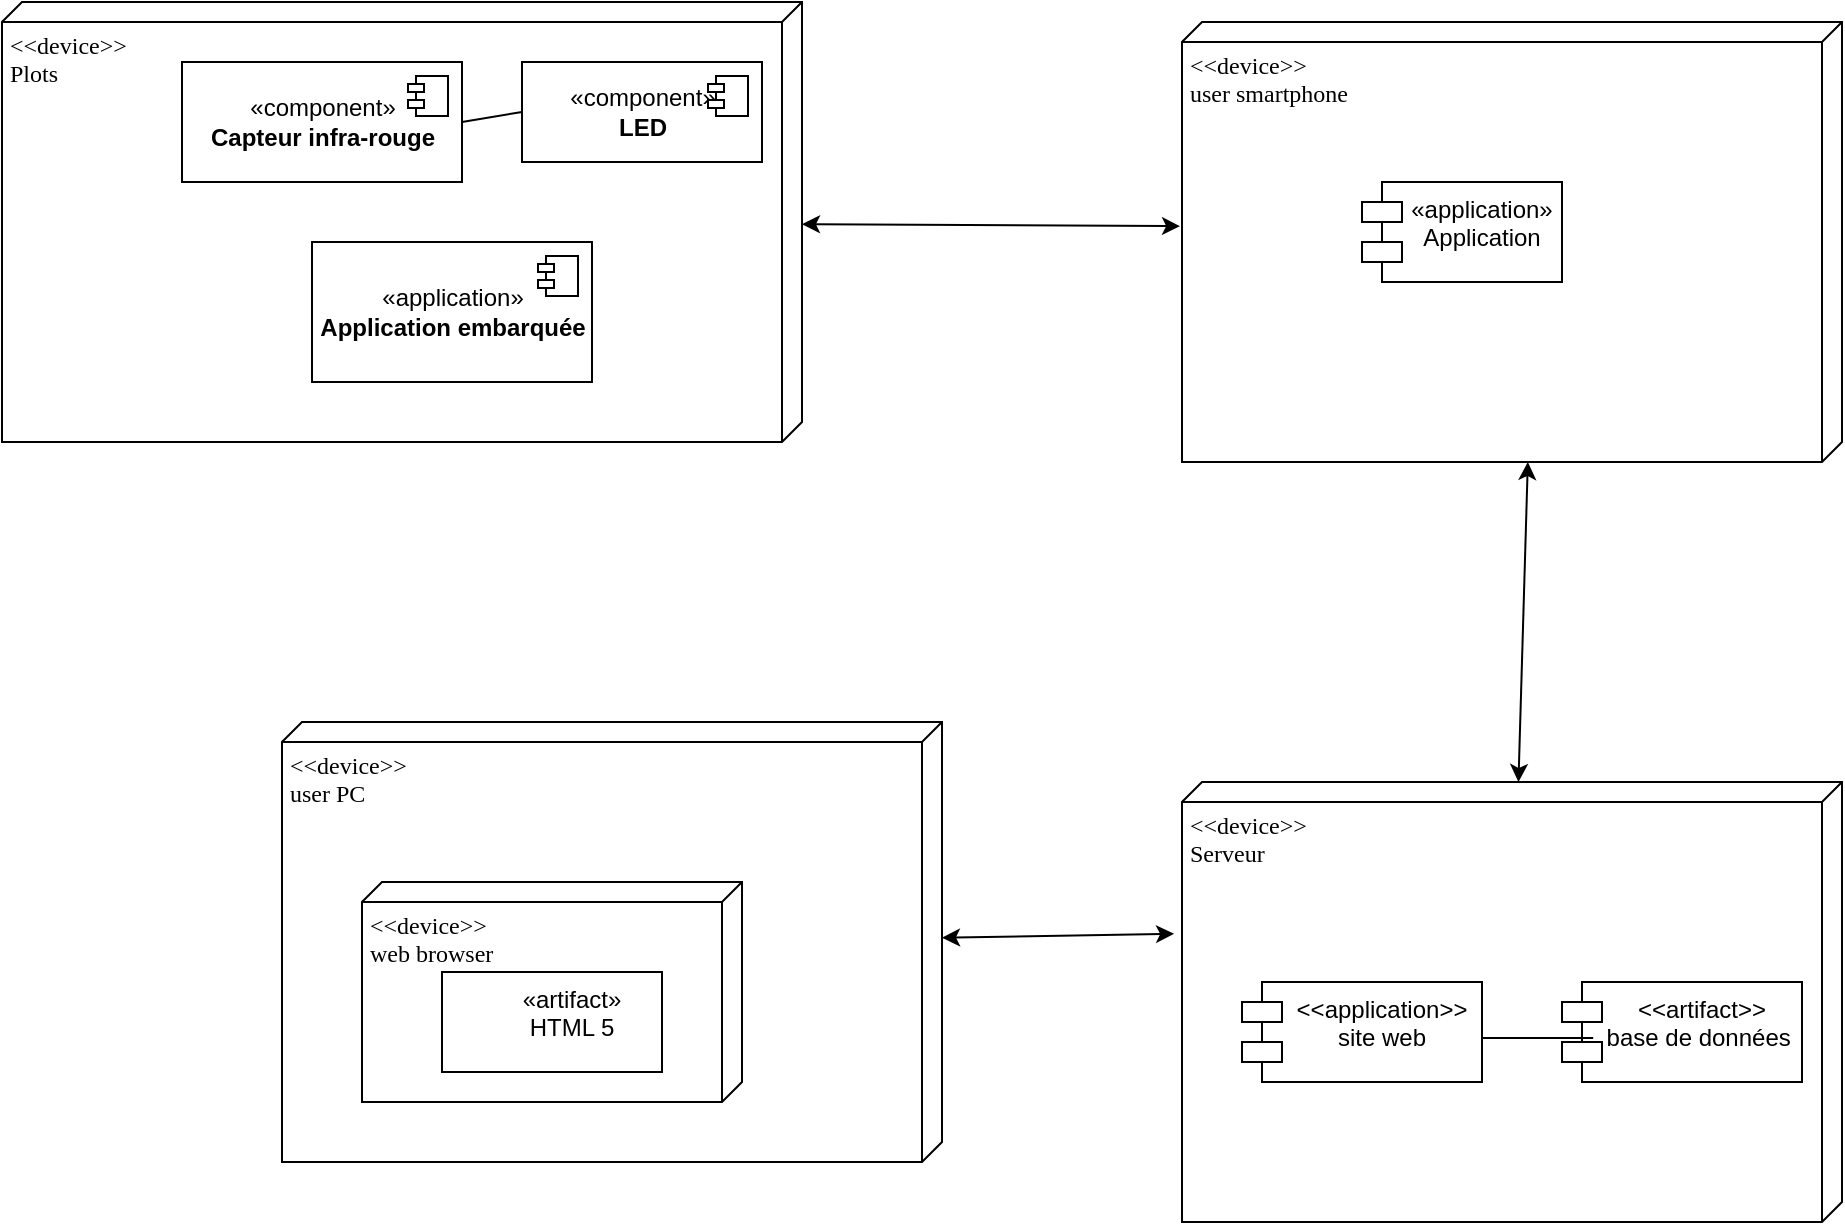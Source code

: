 <mxfile version="13.6.2" type="device"><diagram name="Page-1" id="5f0bae14-7c28-e335-631c-24af17079c00"><mxGraphModel dx="1422" dy="942" grid="1" gridSize="10" guides="1" tooltips="1" connect="1" arrows="1" fold="1" page="1" pageScale="1" pageWidth="1100" pageHeight="850" background="#ffffff" math="0" shadow="0"><root><mxCell id="0"/><mxCell id="1" parent="0"/><mxCell id="39150e848f15840c-1" value="&amp;lt;&amp;lt;device&amp;gt;&amp;gt;&lt;br&gt;Plots&lt;br&gt;" style="verticalAlign=top;align=left;spacingTop=8;spacingLeft=2;spacingRight=12;shape=cube;size=10;direction=south;fontStyle=0;html=1;rounded=0;shadow=0;comic=0;labelBackgroundColor=none;strokeWidth=1;fontFamily=Verdana;fontSize=12" parent="1" vertex="1"><mxGeometry x="100" y="480" width="400" height="220" as="geometry"/></mxCell><mxCell id="UGX0jfhkmYfojn7lUvL3-1" value="«application»&lt;br&gt;&lt;b&gt;Application embarquée&lt;br&gt;&lt;/b&gt;" style="html=1;dropTarget=0;" parent="1" vertex="1"><mxGeometry x="255" y="600" width="140" height="70" as="geometry"/></mxCell><mxCell id="UGX0jfhkmYfojn7lUvL3-2" value="" style="shape=component;jettyWidth=8;jettyHeight=4;" parent="UGX0jfhkmYfojn7lUvL3-1" vertex="1"><mxGeometry x="1" width="20" height="20" relative="1" as="geometry"><mxPoint x="-27" y="7" as="offset"/></mxGeometry></mxCell><mxCell id="UGX0jfhkmYfojn7lUvL3-3" value="«component»&lt;br&gt;&lt;b&gt;LED&lt;/b&gt;" style="html=1;dropTarget=0;" parent="1" vertex="1"><mxGeometry x="360" y="510" width="120" height="50" as="geometry"/></mxCell><mxCell id="UGX0jfhkmYfojn7lUvL3-4" value="" style="shape=component;jettyWidth=8;jettyHeight=4;" parent="UGX0jfhkmYfojn7lUvL3-3" vertex="1"><mxGeometry x="1" width="20" height="20" relative="1" as="geometry"><mxPoint x="-27" y="7" as="offset"/></mxGeometry></mxCell><mxCell id="UGX0jfhkmYfojn7lUvL3-5" value="&amp;lt;&amp;lt;device&amp;gt;&amp;gt;&lt;br&gt;user smartphone" style="verticalAlign=top;align=left;spacingTop=8;spacingLeft=2;spacingRight=12;shape=cube;size=10;direction=south;fontStyle=0;html=1;rounded=0;shadow=0;comic=0;labelBackgroundColor=none;strokeWidth=1;fontFamily=Verdana;fontSize=12" parent="1" vertex="1"><mxGeometry x="690" y="490" width="330" height="220" as="geometry"/></mxCell><mxCell id="UGX0jfhkmYfojn7lUvL3-19" value="" style="group" parent="1" vertex="1" connectable="0"><mxGeometry x="690" y="870" width="330" height="220" as="geometry"/></mxCell><mxCell id="UGX0jfhkmYfojn7lUvL3-10" value="&amp;lt;&amp;lt;device&amp;gt;&amp;gt;&lt;br&gt;Serveur&lt;br&gt;" style="verticalAlign=top;align=left;spacingTop=8;spacingLeft=2;spacingRight=12;shape=cube;size=10;direction=south;fontStyle=0;html=1;rounded=0;shadow=0;comic=0;labelBackgroundColor=none;strokeWidth=1;fontFamily=Verdana;fontSize=12" parent="UGX0jfhkmYfojn7lUvL3-19" vertex="1"><mxGeometry width="330" height="220" as="geometry"/></mxCell><mxCell id="UGX0jfhkmYfojn7lUvL3-22" value="&lt;&lt;application&gt;&gt;&#10;site web" style="shape=module;align=left;spacingLeft=20;align=center;verticalAlign=top;" parent="UGX0jfhkmYfojn7lUvL3-19" vertex="1"><mxGeometry x="30" y="100" width="120" height="50" as="geometry"/></mxCell><mxCell id="UGX0jfhkmYfojn7lUvL3-29" value="&lt;&lt;artifact&gt;&gt;&#10;base de données " style="shape=module;align=left;spacingLeft=20;align=center;verticalAlign=top;" parent="UGX0jfhkmYfojn7lUvL3-19" vertex="1"><mxGeometry x="190" y="100" width="120" height="50" as="geometry"/></mxCell><mxCell id="UGX0jfhkmYfojn7lUvL3-30" value="" style="endArrow=none;html=1;entryX=0.13;entryY=0.56;entryDx=0;entryDy=0;entryPerimeter=0;" parent="UGX0jfhkmYfojn7lUvL3-19" target="UGX0jfhkmYfojn7lUvL3-29" edge="1"><mxGeometry width="50" height="50" relative="1" as="geometry"><mxPoint x="150" y="128" as="sourcePoint"/><mxPoint x="200" y="100" as="targetPoint"/></mxGeometry></mxCell><mxCell id="UGX0jfhkmYfojn7lUvL3-20" value="" style="endArrow=classic;startArrow=classic;html=1;entryX=1;entryY=0.476;entryDx=0;entryDy=0;entryPerimeter=0;" parent="1" source="UGX0jfhkmYfojn7lUvL3-10" target="UGX0jfhkmYfojn7lUvL3-5" edge="1"><mxGeometry width="50" height="50" relative="1" as="geometry"><mxPoint x="830" y="790" as="sourcePoint"/><mxPoint x="880" y="740" as="targetPoint"/></mxGeometry></mxCell><mxCell id="UGX0jfhkmYfojn7lUvL3-21" value="«application»&#10;Application" style="shape=module;align=left;spacingLeft=20;align=center;verticalAlign=top;fontStyle=0" parent="1" vertex="1"><mxGeometry x="780" y="570" width="100" height="50" as="geometry"/></mxCell><mxCell id="UGX0jfhkmYfojn7lUvL3-28" value="" style="endArrow=classic;startArrow=classic;html=1;entryX=0.464;entryY=1.003;entryDx=0;entryDy=0;entryPerimeter=0;" parent="1" source="39150e848f15840c-1" target="UGX0jfhkmYfojn7lUvL3-5" edge="1"><mxGeometry width="50" height="50" relative="1" as="geometry"><mxPoint x="630" y="620" as="sourcePoint"/><mxPoint x="680" y="570" as="targetPoint"/></mxGeometry></mxCell><mxCell id="psVctmBH1ULfmTjBFNlf-1" value="«component»&lt;br&gt;&lt;b&gt;Capteur infra-rouge&lt;/b&gt;" style="html=1;dropTarget=0;" parent="1" vertex="1"><mxGeometry x="190" y="510" width="140" height="60" as="geometry"/></mxCell><mxCell id="psVctmBH1ULfmTjBFNlf-2" value="" style="shape=component;jettyWidth=8;jettyHeight=4;" parent="psVctmBH1ULfmTjBFNlf-1" vertex="1"><mxGeometry x="1" width="20" height="20" relative="1" as="geometry"><mxPoint x="-27" y="7" as="offset"/></mxGeometry></mxCell><mxCell id="uECVJt3iVY6tjCSg4yTC-3" value="" style="endArrow=none;html=1;entryX=0;entryY=0.5;entryDx=0;entryDy=0;exitX=1;exitY=0.5;exitDx=0;exitDy=0;" edge="1" parent="1" source="psVctmBH1ULfmTjBFNlf-1" target="UGX0jfhkmYfojn7lUvL3-3"><mxGeometry width="50" height="50" relative="1" as="geometry"><mxPoint x="320" y="590" as="sourcePoint"/><mxPoint x="370" y="540" as="targetPoint"/></mxGeometry></mxCell><mxCell id="uECVJt3iVY6tjCSg4yTC-4" value="&amp;lt;&amp;lt;device&amp;gt;&amp;gt;&lt;br&gt;user PC" style="verticalAlign=top;align=left;spacingTop=8;spacingLeft=2;spacingRight=12;shape=cube;size=10;direction=south;fontStyle=0;html=1;rounded=0;shadow=0;comic=0;labelBackgroundColor=none;strokeWidth=1;fontFamily=Verdana;fontSize=12" vertex="1" parent="1"><mxGeometry x="240" y="840" width="330" height="220" as="geometry"/></mxCell><mxCell id="uECVJt3iVY6tjCSg4yTC-6" value="&amp;lt;&amp;lt;device&amp;gt;&amp;gt;&lt;br&gt;web browser" style="verticalAlign=top;align=left;spacingTop=8;spacingLeft=2;spacingRight=12;shape=cube;size=10;direction=south;fontStyle=0;html=1;rounded=0;shadow=0;comic=0;labelBackgroundColor=none;strokeWidth=1;fontFamily=Verdana;fontSize=12" vertex="1" parent="1"><mxGeometry x="280" y="920" width="190" height="110" as="geometry"/></mxCell><mxCell id="uECVJt3iVY6tjCSg4yTC-7" value="" style="group" vertex="1" connectable="0" parent="1"><mxGeometry x="300" y="925" width="180" height="100" as="geometry"/></mxCell><mxCell id="uECVJt3iVY6tjCSg4yTC-5" value="«artifact»&#10;HTML 5" style="shape=module;align=left;spacingLeft=20;align=center;verticalAlign=top;fontStyle=0;jettyWidth=0;jettyHeight=10;" vertex="1" parent="uECVJt3iVY6tjCSg4yTC-7"><mxGeometry x="20" y="40" width="110" height="50" as="geometry"/></mxCell><mxCell id="uECVJt3iVY6tjCSg4yTC-9" value="" style="endArrow=classic;startArrow=classic;html=1;entryX=0.345;entryY=1.012;entryDx=0;entryDy=0;entryPerimeter=0;exitX=-0.005;exitY=0.38;exitDx=0;exitDy=0;exitPerimeter=0;" edge="1" parent="1" target="UGX0jfhkmYfojn7lUvL3-10"><mxGeometry width="50" height="50" relative="1" as="geometry"><mxPoint x="570" y="947.89" as="sourcePoint"/><mxPoint x="922" y="750" as="targetPoint"/></mxGeometry></mxCell></root></mxGraphModel></diagram></mxfile>